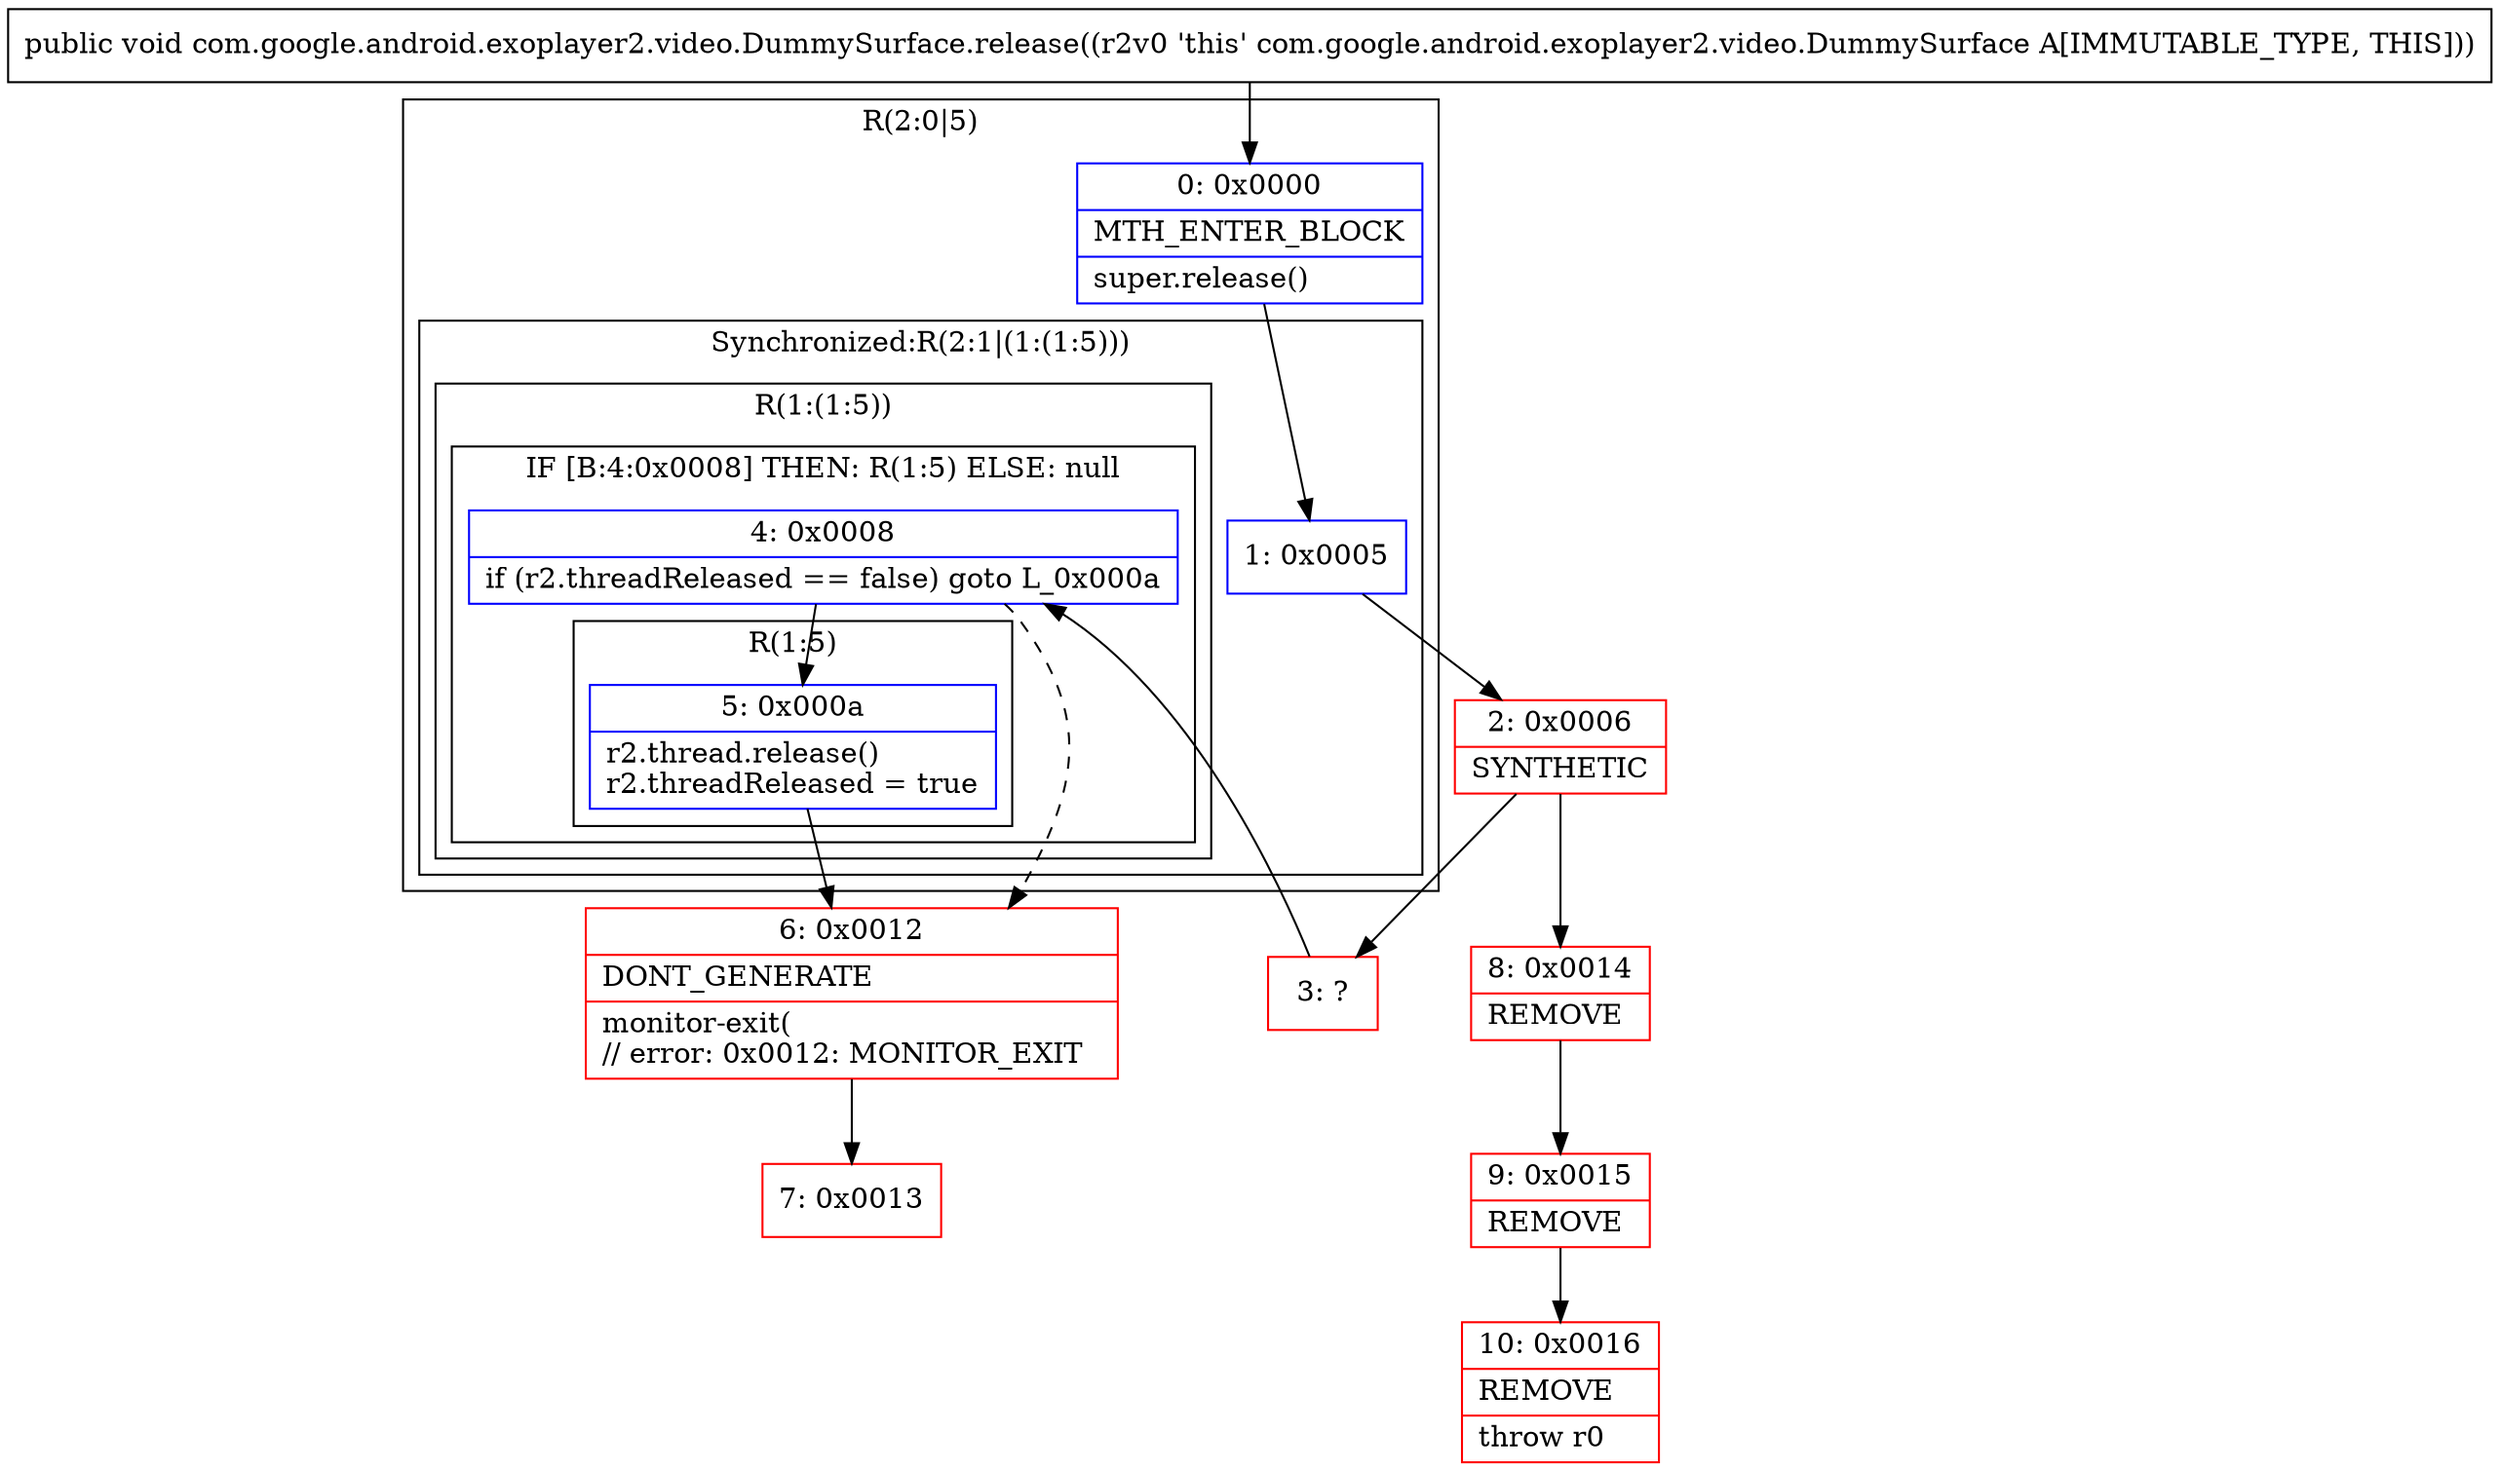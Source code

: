 digraph "CFG forcom.google.android.exoplayer2.video.DummySurface.release()V" {
subgraph cluster_Region_1321471323 {
label = "R(2:0|5)";
node [shape=record,color=blue];
Node_0 [shape=record,label="{0\:\ 0x0000|MTH_ENTER_BLOCK\l|super.release()\l}"];
subgraph cluster_SynchronizedRegion_1899945899 {
label = "Synchronized:R(2:1|(1:(1:5)))";
node [shape=record,color=blue];
Node_1 [shape=record,label="{1\:\ 0x0005}"];
subgraph cluster_Region_2076639969 {
label = "R(1:(1:5))";
node [shape=record,color=blue];
subgraph cluster_IfRegion_1574998418 {
label = "IF [B:4:0x0008] THEN: R(1:5) ELSE: null";
node [shape=record,color=blue];
Node_4 [shape=record,label="{4\:\ 0x0008|if (r2.threadReleased == false) goto L_0x000a\l}"];
subgraph cluster_Region_857792928 {
label = "R(1:5)";
node [shape=record,color=blue];
Node_5 [shape=record,label="{5\:\ 0x000a|r2.thread.release()\lr2.threadReleased = true\l}"];
}
}
}
}
}
Node_2 [shape=record,color=red,label="{2\:\ 0x0006|SYNTHETIC\l}"];
Node_3 [shape=record,color=red,label="{3\:\ ?}"];
Node_6 [shape=record,color=red,label="{6\:\ 0x0012|DONT_GENERATE\l|monitor\-exit(\l\/\/ error: 0x0012: MONITOR_EXIT  \l}"];
Node_7 [shape=record,color=red,label="{7\:\ 0x0013}"];
Node_8 [shape=record,color=red,label="{8\:\ 0x0014|REMOVE\l}"];
Node_9 [shape=record,color=red,label="{9\:\ 0x0015|REMOVE\l}"];
Node_10 [shape=record,color=red,label="{10\:\ 0x0016|REMOVE\l|throw r0\l}"];
MethodNode[shape=record,label="{public void com.google.android.exoplayer2.video.DummySurface.release((r2v0 'this' com.google.android.exoplayer2.video.DummySurface A[IMMUTABLE_TYPE, THIS])) }"];
MethodNode -> Node_0;
Node_0 -> Node_1;
Node_1 -> Node_2;
Node_4 -> Node_5;
Node_4 -> Node_6[style=dashed];
Node_5 -> Node_6;
Node_2 -> Node_3;
Node_2 -> Node_8;
Node_3 -> Node_4;
Node_6 -> Node_7;
Node_8 -> Node_9;
Node_9 -> Node_10;
}


